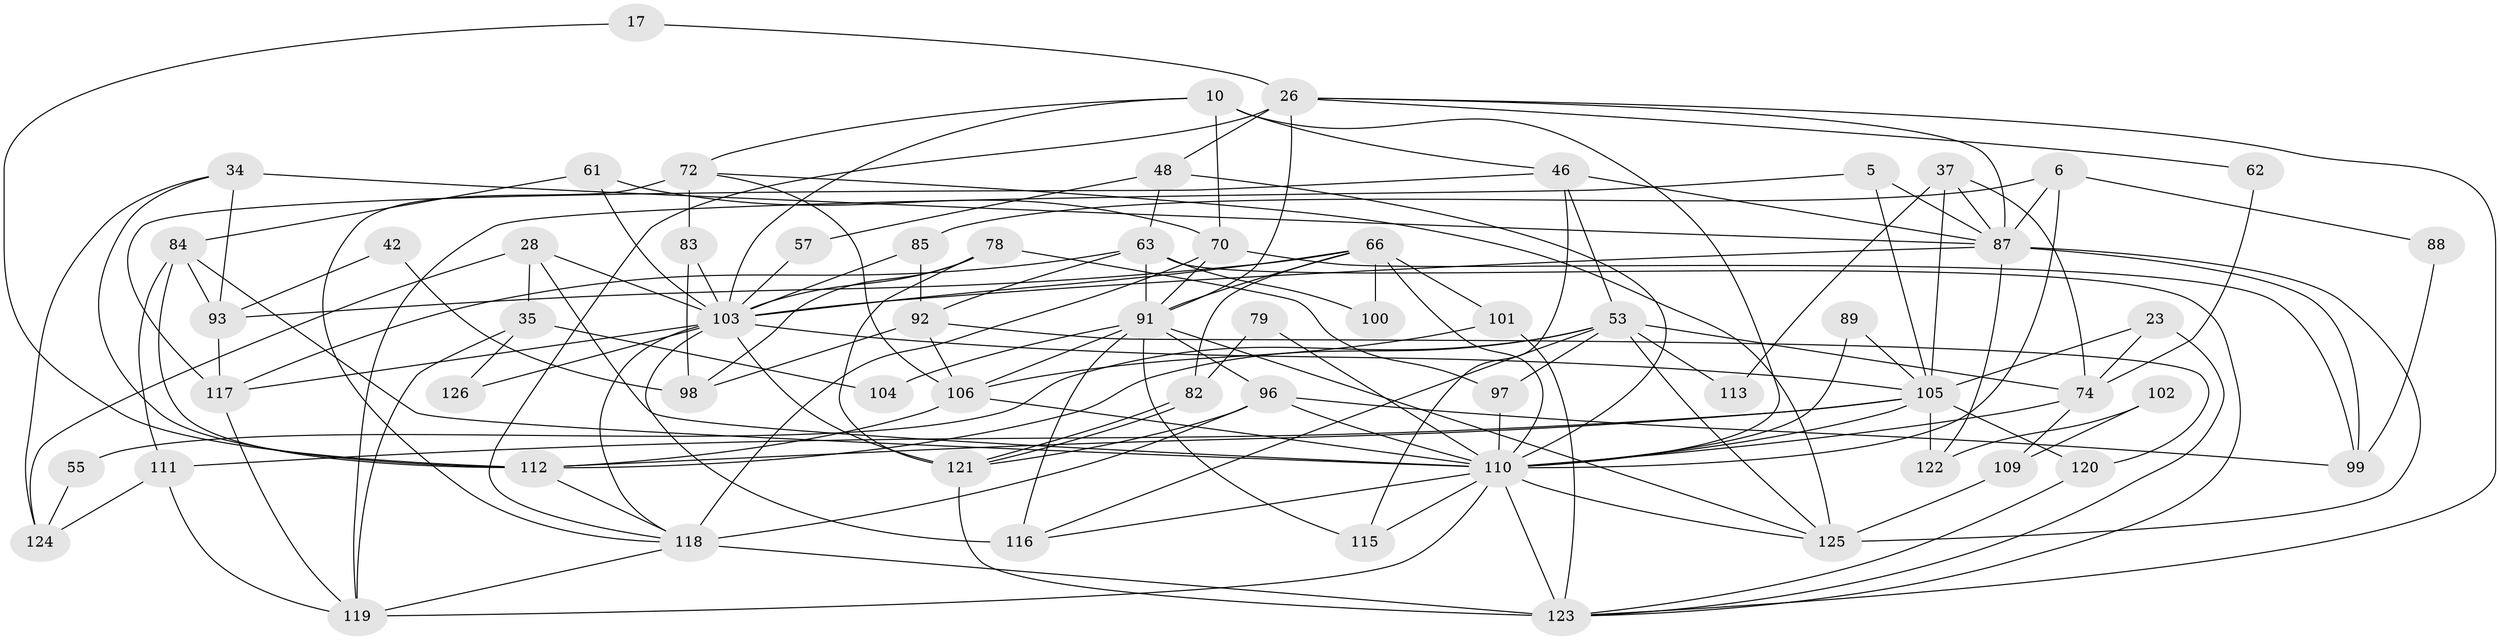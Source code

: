// original degree distribution, {4: 0.23809523809523808, 3: 0.25396825396825395, 5: 0.21428571428571427, 6: 0.0873015873015873, 7: 0.05555555555555555, 2: 0.15079365079365079}
// Generated by graph-tools (version 1.1) at 2025/49/03/09/25 04:49:36]
// undirected, 63 vertices, 150 edges
graph export_dot {
graph [start="1"]
  node [color=gray90,style=filled];
  5;
  6;
  10;
  17;
  23;
  26 [super="+21"];
  28;
  34;
  35;
  37;
  42;
  46;
  48 [super="+7"];
  53 [super="+50"];
  55;
  57;
  61;
  62;
  63;
  66 [super="+54"];
  70 [super="+15"];
  72;
  74;
  78 [super="+73"];
  79;
  82;
  83;
  84;
  85;
  87 [super="+11+77"];
  88;
  89;
  91 [super="+18+68+80"];
  92;
  93 [super="+59"];
  96 [super="+90"];
  97;
  98;
  99 [super="+24"];
  100;
  101 [super="+75"];
  102;
  103 [super="+95+51+76"];
  104;
  105 [super="+41+67+47"];
  106 [super="+52"];
  109;
  110 [super="+33+108+56"];
  111 [super="+16"];
  112 [super="+9"];
  113;
  115 [super="+38"];
  116 [super="+30"];
  117 [super="+81"];
  118 [super="+64+65+114+58"];
  119 [super="+60"];
  120;
  121 [super="+71"];
  122;
  123 [super="+22+86+94"];
  124;
  125 [super="+107"];
  126;
  5 -- 105;
  5 -- 87;
  5 -- 119;
  6 -- 85;
  6 -- 110 [weight=2];
  6 -- 88;
  6 -- 87;
  10 -- 46;
  10 -- 72;
  10 -- 110 [weight=2];
  10 -- 70;
  10 -- 103;
  17 -- 26;
  17 -- 112;
  23 -- 105 [weight=2];
  23 -- 74;
  23 -- 123;
  26 -- 48 [weight=2];
  26 -- 87;
  26 -- 62;
  26 -- 123;
  26 -- 118;
  26 -- 91;
  28 -- 124;
  28 -- 35;
  28 -- 110;
  28 -- 103;
  34 -- 93 [weight=2];
  34 -- 124;
  34 -- 112;
  34 -- 87;
  35 -- 104;
  35 -- 126;
  35 -- 119;
  37 -- 74;
  37 -- 113;
  37 -- 105 [weight=2];
  37 -- 87;
  42 -- 98;
  42 -- 93;
  46 -- 53;
  46 -- 87;
  46 -- 115;
  46 -- 117;
  48 -- 63 [weight=2];
  48 -- 57;
  48 -- 110 [weight=2];
  53 -- 112 [weight=2];
  53 -- 97;
  53 -- 113;
  53 -- 55;
  53 -- 74;
  53 -- 125;
  53 -- 116;
  55 -- 124;
  57 -- 103;
  61 -- 84;
  61 -- 70;
  61 -- 103;
  62 -- 74;
  63 -- 117;
  63 -- 91;
  63 -- 92;
  63 -- 100;
  63 -- 123;
  66 -- 100;
  66 -- 93;
  66 -- 82;
  66 -- 110 [weight=3];
  66 -- 103;
  66 -- 101;
  66 -- 91;
  70 -- 99;
  70 -- 118;
  70 -- 91;
  72 -- 83;
  72 -- 106;
  72 -- 125;
  72 -- 118;
  74 -- 110 [weight=2];
  74 -- 109;
  78 -- 121 [weight=2];
  78 -- 97;
  78 -- 98;
  78 -- 103;
  79 -- 82;
  79 -- 110;
  82 -- 121;
  82 -- 121;
  83 -- 98;
  83 -- 103;
  84 -- 112;
  84 -- 93;
  84 -- 111;
  84 -- 110;
  85 -- 92;
  85 -- 103;
  87 -- 125 [weight=2];
  87 -- 122;
  87 -- 99;
  87 -- 103 [weight=2];
  88 -- 99;
  89 -- 105;
  89 -- 110;
  91 -- 106;
  91 -- 115;
  91 -- 125;
  91 -- 96;
  91 -- 116;
  91 -- 104;
  92 -- 120;
  92 -- 98;
  92 -- 106;
  93 -- 117;
  96 -- 110 [weight=2];
  96 -- 99 [weight=2];
  96 -- 118 [weight=3];
  96 -- 121;
  97 -- 110;
  101 -- 106;
  101 -- 123;
  102 -- 122;
  102 -- 109;
  103 -- 105 [weight=4];
  103 -- 116 [weight=2];
  103 -- 117;
  103 -- 118 [weight=2];
  103 -- 121;
  103 -- 126;
  105 -- 120 [weight=2];
  105 -- 112;
  105 -- 122;
  105 -- 110 [weight=4];
  105 -- 111;
  106 -- 112;
  106 -- 110 [weight=2];
  109 -- 125;
  110 -- 123 [weight=3];
  110 -- 119 [weight=2];
  110 -- 115;
  110 -- 125;
  110 -- 116;
  111 -- 119;
  111 -- 124;
  112 -- 118;
  117 -- 119;
  118 -- 123 [weight=2];
  118 -- 119;
  120 -- 123 [weight=2];
  121 -- 123;
}
